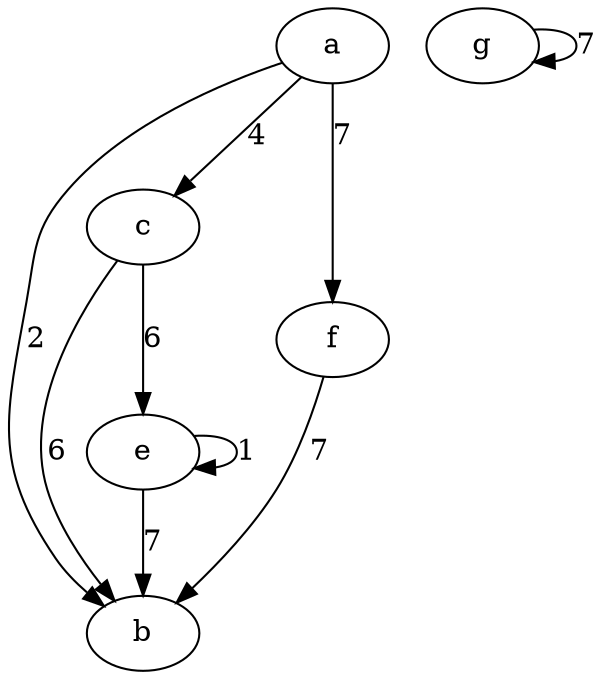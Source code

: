 digraph {
		a -> b[label="2",weight="2"];
		a -> c[label="4",weight="4"];
		c -> b[label="6",weight="6"];
		c -> e[label="6",weight="6"];
		e -> e[label="1",weight="1"];
		e -> b[label="7",weight="7"];
		f -> b[label="7",weight="7"];
		a -> f[label="7",weight="7"];
		g -> g[label="7",weight="7"];
	}